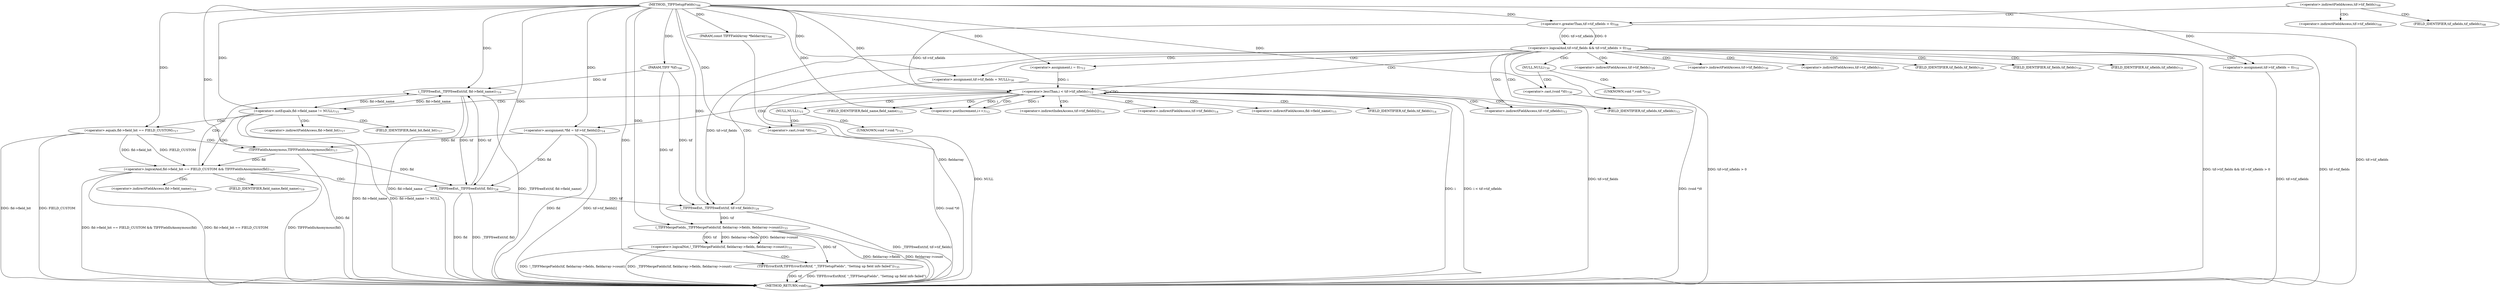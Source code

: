digraph "_TIFFSetupFields" {  
"26693" [label = <(METHOD,_TIFFSetupFields)<SUB>706</SUB>> ]
"26793" [label = <(METHOD_RETURN,void)<SUB>706</SUB>> ]
"26694" [label = <(PARAM,TIFF *tif)<SUB>706</SUB>> ]
"26695" [label = <(PARAM,const TIFFFieldArray *fieldarray)<SUB>706</SUB>> ]
"26698" [label = <(&lt;operator&gt;.logicalAnd,tif-&gt;tif_fields &amp;&amp; tif-&gt;tif_nfields &gt; 0)<SUB>708</SUB>> ]
"26779" [label = <(&lt;operator&gt;.logicalNot,!_TIFFMergeFields(tif, fieldarray-&gt;fields, fieldarray-&gt;count))<SUB>733</SUB>> ]
"26759" [label = <(_TIFFfreeExt,_TIFFfreeExt(tif, tif-&gt;tif_fields))<SUB>729</SUB>> ]
"26764" [label = <(&lt;operator&gt;.assignment,tif-&gt;tif_fields = NULL)<SUB>730</SUB>> ]
"26773" [label = <(&lt;operator&gt;.assignment,tif-&gt;tif_nfields = 0)<SUB>731</SUB>> ]
"26789" [label = <(TIFFErrorExtR,TIFFErrorExtR(tif, &quot;_TIFFSetupFields&quot;, &quot;Setting up field info failed&quot;))<SUB>735</SUB>> ]
"26702" [label = <(&lt;operator&gt;.greaterThan,tif-&gt;tif_nfields &gt; 0)<SUB>708</SUB>> ]
"26714" [label = <(&lt;operator&gt;.lessThan,i &lt; tif-&gt;tif_nfields)<SUB>712</SUB>> ]
"26719" [label = <(&lt;operator&gt;.postIncrement,i++)<SUB>712</SUB>> ]
"26780" [label = <(_TIFFMergeFields,_TIFFMergeFields(tif, fieldarray-&gt;fields, fieldarray-&gt;count))<SUB>733</SUB>> ]
"26711" [label = <(&lt;operator&gt;.assignment,i = 0)<SUB>712</SUB>> ]
"26723" [label = <(&lt;operator&gt;.assignment,*fld = tif-&gt;tif_fields[i])<SUB>714</SUB>> ]
"26731" [label = <(&lt;operator&gt;.notEquals,fld-&gt;field_name != NULL)<SUB>715</SUB>> ]
"26770" [label = <(&lt;operator&gt;.cast,(void *)0)<SUB>730</SUB>> ]
"26742" [label = <(&lt;operator&gt;.logicalAnd,fld-&gt;field_bit == FIELD_CUSTOM &amp;&amp; TIFFFieldIsAnonymous(fld))<SUB>717</SUB>> ]
"26737" [label = <(&lt;operator&gt;.cast,(void *)0)<SUB>715</SUB>> ]
"26751" [label = <(_TIFFfreeExt,_TIFFfreeExt(tif, fld-&gt;field_name))<SUB>719</SUB>> ]
"26756" [label = <(_TIFFfreeExt,_TIFFfreeExt(tif, fld))<SUB>724</SUB>> ]
"26743" [label = <(&lt;operator&gt;.equals,fld-&gt;field_bit == FIELD_CUSTOM)<SUB>717</SUB>> ]
"26748" [label = <(TIFFFieldIsAnonymous,TIFFFieldIsAnonymous(fld))<SUB>717</SUB>> ]
"26699" [label = <(&lt;operator&gt;.indirectFieldAccess,tif-&gt;tif_fields)<SUB>708</SUB>> ]
"26703" [label = <(&lt;operator&gt;.indirectFieldAccess,tif-&gt;tif_nfields)<SUB>708</SUB>> ]
"26761" [label = <(&lt;operator&gt;.indirectFieldAccess,tif-&gt;tif_fields)<SUB>729</SUB>> ]
"26765" [label = <(&lt;operator&gt;.indirectFieldAccess,tif-&gt;tif_fields)<SUB>730</SUB>> ]
"26768" [label = <(NULL,NULL)<SUB>730</SUB>> ]
"26774" [label = <(&lt;operator&gt;.indirectFieldAccess,tif-&gt;tif_nfields)<SUB>731</SUB>> ]
"26705" [label = <(FIELD_IDENTIFIER,tif_nfields,tif_nfields)<SUB>708</SUB>> ]
"26716" [label = <(&lt;operator&gt;.indirectFieldAccess,tif-&gt;tif_nfields)<SUB>712</SUB>> ]
"26763" [label = <(FIELD_IDENTIFIER,tif_fields,tif_fields)<SUB>729</SUB>> ]
"26767" [label = <(FIELD_IDENTIFIER,tif_fields,tif_fields)<SUB>730</SUB>> ]
"26776" [label = <(FIELD_IDENTIFIER,tif_nfields,tif_nfields)<SUB>731</SUB>> ]
"26718" [label = <(FIELD_IDENTIFIER,tif_nfields,tif_nfields)<SUB>712</SUB>> ]
"26725" [label = <(&lt;operator&gt;.indirectIndexAccess,tif-&gt;tif_fields[i])<SUB>714</SUB>> ]
"26726" [label = <(&lt;operator&gt;.indirectFieldAccess,tif-&gt;tif_fields)<SUB>714</SUB>> ]
"26732" [label = <(&lt;operator&gt;.indirectFieldAccess,fld-&gt;field_name)<SUB>715</SUB>> ]
"26735" [label = <(NULL,NULL)<SUB>715</SUB>> ]
"26771" [label = <(UNKNOWN,void *,void *)<SUB>730</SUB>> ]
"26728" [label = <(FIELD_IDENTIFIER,tif_fields,tif_fields)<SUB>714</SUB>> ]
"26734" [label = <(FIELD_IDENTIFIER,field_name,field_name)<SUB>715</SUB>> ]
"26738" [label = <(UNKNOWN,void *,void *)<SUB>715</SUB>> ]
"26744" [label = <(&lt;operator&gt;.indirectFieldAccess,fld-&gt;field_bit)<SUB>717</SUB>> ]
"26753" [label = <(&lt;operator&gt;.indirectFieldAccess,fld-&gt;field_name)<SUB>719</SUB>> ]
"26746" [label = <(FIELD_IDENTIFIER,field_bit,field_bit)<SUB>717</SUB>> ]
"26755" [label = <(FIELD_IDENTIFIER,field_name,field_name)<SUB>719</SUB>> ]
  "26695" -> "26793"  [ label = "DDG: fieldarray"] 
  "26698" -> "26793"  [ label = "DDG: tif-&gt;tif_fields"] 
  "26702" -> "26793"  [ label = "DDG: tif-&gt;tif_nfields"] 
  "26698" -> "26793"  [ label = "DDG: tif-&gt;tif_nfields &gt; 0"] 
  "26698" -> "26793"  [ label = "DDG: tif-&gt;tif_fields &amp;&amp; tif-&gt;tif_nfields &gt; 0"] 
  "26714" -> "26793"  [ label = "DDG: i"] 
  "26714" -> "26793"  [ label = "DDG: i &lt; tif-&gt;tif_nfields"] 
  "26759" -> "26793"  [ label = "DDG: _TIFFfreeExt(tif, tif-&gt;tif_fields)"] 
  "26764" -> "26793"  [ label = "DDG: tif-&gt;tif_fields"] 
  "26764" -> "26793"  [ label = "DDG: NULL"] 
  "26770" -> "26793"  [ label = "DDG: (void *)0"] 
  "26773" -> "26793"  [ label = "DDG: tif-&gt;tif_nfields"] 
  "26780" -> "26793"  [ label = "DDG: fieldarray-&gt;fields"] 
  "26780" -> "26793"  [ label = "DDG: fieldarray-&gt;count"] 
  "26779" -> "26793"  [ label = "DDG: _TIFFMergeFields(tif, fieldarray-&gt;fields, fieldarray-&gt;count)"] 
  "26779" -> "26793"  [ label = "DDG: !_TIFFMergeFields(tif, fieldarray-&gt;fields, fieldarray-&gt;count)"] 
  "26789" -> "26793"  [ label = "DDG: tif"] 
  "26789" -> "26793"  [ label = "DDG: TIFFErrorExtR(tif, &quot;_TIFFSetupFields&quot;, &quot;Setting up field info failed&quot;)"] 
  "26723" -> "26793"  [ label = "DDG: fld"] 
  "26723" -> "26793"  [ label = "DDG: tif-&gt;tif_fields[i]"] 
  "26731" -> "26793"  [ label = "DDG: fld-&gt;field_name"] 
  "26737" -> "26793"  [ label = "DDG: (void *)0"] 
  "26731" -> "26793"  [ label = "DDG: fld-&gt;field_name != NULL"] 
  "26743" -> "26793"  [ label = "DDG: fld-&gt;field_bit"] 
  "26742" -> "26793"  [ label = "DDG: fld-&gt;field_bit == FIELD_CUSTOM"] 
  "26748" -> "26793"  [ label = "DDG: fld"] 
  "26742" -> "26793"  [ label = "DDG: TIFFFieldIsAnonymous(fld)"] 
  "26742" -> "26793"  [ label = "DDG: fld-&gt;field_bit == FIELD_CUSTOM &amp;&amp; TIFFFieldIsAnonymous(fld)"] 
  "26751" -> "26793"  [ label = "DDG: fld-&gt;field_name"] 
  "26751" -> "26793"  [ label = "DDG: _TIFFfreeExt(tif, fld-&gt;field_name)"] 
  "26756" -> "26793"  [ label = "DDG: fld"] 
  "26756" -> "26793"  [ label = "DDG: _TIFFfreeExt(tif, fld)"] 
  "26743" -> "26793"  [ label = "DDG: FIELD_CUSTOM"] 
  "26693" -> "26694"  [ label = "DDG: "] 
  "26693" -> "26695"  [ label = "DDG: "] 
  "26702" -> "26698"  [ label = "DDG: tif-&gt;tif_nfields"] 
  "26702" -> "26698"  [ label = "DDG: 0"] 
  "26693" -> "26764"  [ label = "DDG: "] 
  "26693" -> "26773"  [ label = "DDG: "] 
  "26780" -> "26779"  [ label = "DDG: tif"] 
  "26780" -> "26779"  [ label = "DDG: fieldarray-&gt;fields"] 
  "26780" -> "26779"  [ label = "DDG: fieldarray-&gt;count"] 
  "26693" -> "26702"  [ label = "DDG: "] 
  "26756" -> "26759"  [ label = "DDG: tif"] 
  "26694" -> "26759"  [ label = "DDG: tif"] 
  "26693" -> "26759"  [ label = "DDG: "] 
  "26698" -> "26759"  [ label = "DDG: tif-&gt;tif_fields"] 
  "26759" -> "26780"  [ label = "DDG: tif"] 
  "26694" -> "26780"  [ label = "DDG: tif"] 
  "26693" -> "26780"  [ label = "DDG: "] 
  "26780" -> "26789"  [ label = "DDG: tif"] 
  "26693" -> "26789"  [ label = "DDG: "] 
  "26693" -> "26711"  [ label = "DDG: "] 
  "26711" -> "26714"  [ label = "DDG: i"] 
  "26719" -> "26714"  [ label = "DDG: i"] 
  "26693" -> "26714"  [ label = "DDG: "] 
  "26702" -> "26714"  [ label = "DDG: tif-&gt;tif_nfields"] 
  "26714" -> "26719"  [ label = "DDG: i"] 
  "26693" -> "26719"  [ label = "DDG: "] 
  "26693" -> "26723"  [ label = "DDG: "] 
  "26693" -> "26770"  [ label = "DDG: "] 
  "26751" -> "26731"  [ label = "DDG: fld-&gt;field_name"] 
  "26693" -> "26731"  [ label = "DDG: "] 
  "26693" -> "26737"  [ label = "DDG: "] 
  "26743" -> "26742"  [ label = "DDG: fld-&gt;field_bit"] 
  "26743" -> "26742"  [ label = "DDG: FIELD_CUSTOM"] 
  "26748" -> "26742"  [ label = "DDG: fld"] 
  "26693" -> "26743"  [ label = "DDG: "] 
  "26723" -> "26748"  [ label = "DDG: fld"] 
  "26693" -> "26748"  [ label = "DDG: "] 
  "26756" -> "26751"  [ label = "DDG: tif"] 
  "26694" -> "26751"  [ label = "DDG: tif"] 
  "26693" -> "26751"  [ label = "DDG: "] 
  "26731" -> "26751"  [ label = "DDG: fld-&gt;field_name"] 
  "26751" -> "26756"  [ label = "DDG: tif"] 
  "26693" -> "26756"  [ label = "DDG: "] 
  "26723" -> "26756"  [ label = "DDG: fld"] 
  "26748" -> "26756"  [ label = "DDG: fld"] 
  "26698" -> "26767"  [ label = "CDG: "] 
  "26698" -> "26714"  [ label = "CDG: "] 
  "26698" -> "26761"  [ label = "CDG: "] 
  "26698" -> "26765"  [ label = "CDG: "] 
  "26698" -> "26773"  [ label = "CDG: "] 
  "26698" -> "26718"  [ label = "CDG: "] 
  "26698" -> "26764"  [ label = "CDG: "] 
  "26698" -> "26776"  [ label = "CDG: "] 
  "26698" -> "26711"  [ label = "CDG: "] 
  "26698" -> "26763"  [ label = "CDG: "] 
  "26698" -> "26759"  [ label = "CDG: "] 
  "26698" -> "26768"  [ label = "CDG: "] 
  "26698" -> "26716"  [ label = "CDG: "] 
  "26698" -> "26774"  [ label = "CDG: "] 
  "26779" -> "26789"  [ label = "CDG: "] 
  "26699" -> "26703"  [ label = "CDG: "] 
  "26699" -> "26702"  [ label = "CDG: "] 
  "26699" -> "26705"  [ label = "CDG: "] 
  "26714" -> "26735"  [ label = "CDG: "] 
  "26714" -> "26714"  [ label = "CDG: "] 
  "26714" -> "26728"  [ label = "CDG: "] 
  "26714" -> "26731"  [ label = "CDG: "] 
  "26714" -> "26723"  [ label = "CDG: "] 
  "26714" -> "26726"  [ label = "CDG: "] 
  "26714" -> "26718"  [ label = "CDG: "] 
  "26714" -> "26732"  [ label = "CDG: "] 
  "26714" -> "26719"  [ label = "CDG: "] 
  "26714" -> "26734"  [ label = "CDG: "] 
  "26714" -> "26716"  [ label = "CDG: "] 
  "26714" -> "26725"  [ label = "CDG: "] 
  "26768" -> "26771"  [ label = "CDG: "] 
  "26768" -> "26770"  [ label = "CDG: "] 
  "26731" -> "26744"  [ label = "CDG: "] 
  "26731" -> "26743"  [ label = "CDG: "] 
  "26731" -> "26746"  [ label = "CDG: "] 
  "26731" -> "26742"  [ label = "CDG: "] 
  "26735" -> "26737"  [ label = "CDG: "] 
  "26735" -> "26738"  [ label = "CDG: "] 
  "26742" -> "26753"  [ label = "CDG: "] 
  "26742" -> "26756"  [ label = "CDG: "] 
  "26742" -> "26751"  [ label = "CDG: "] 
  "26742" -> "26755"  [ label = "CDG: "] 
  "26743" -> "26748"  [ label = "CDG: "] 
}
